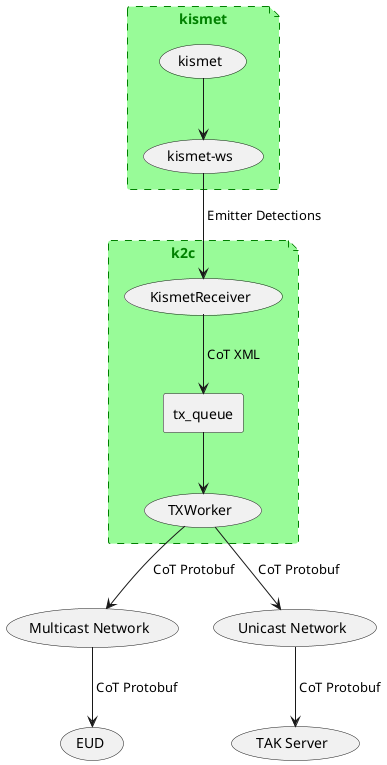 @startuml kismet2cot

file  kismet #palegreen;line:green;line.dashed;text:green {
usecase "kismet" as kismetdaemon
usecase "kismet-ws" as kismetws
kismetdaemon --> kismetws 
}

file  "k2c           " #palegreen;line:green;line.dashed;text:green {
usecase "KismetReceiver" as kismetreceiver
rectangle "tx_queue" as tx_queue
usecase "TXWorker" as txworker
kismetreceiver --> tx_queue : " CoT XML"
tx_queue --> txworker
}

usecase "Multicast Network" as mcnetwork
usecase "EUD" as eud
usecase "Unicast Network" as uninetwork
usecase "TAK Server" as takserver

kismetws --> kismetreceiver : " Emitter Detections"
txworker --> mcnetwork : " CoT Protobuf"
txworker --> uninetwork : " CoT Protobuf"
mcnetwork --> eud : " CoT Protobuf"
uninetwork --> takserver : " CoT Protobuf"

@enduml